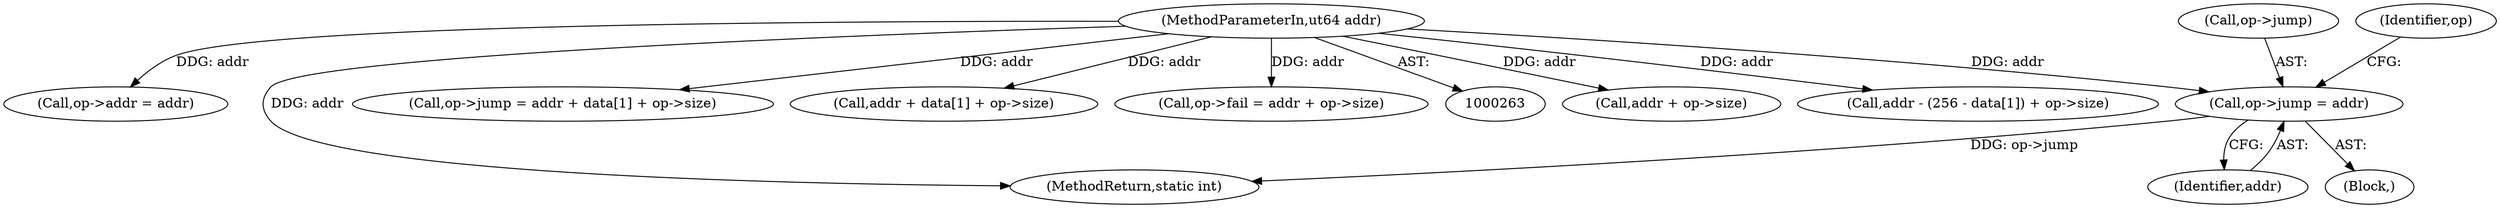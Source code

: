 digraph "0_radare2_bbb4af56003c1afdad67af0c4339267ca38b1017@pointer" {
"1001205" [label="(Call,op->jump = addr)"];
"1000266" [label="(MethodParameterIn,ut64 addr)"];
"1001205" [label="(Call,op->jump = addr)"];
"1000266" [label="(MethodParameterIn,ut64 addr)"];
"1001214" [label="(Call,addr + op->size)"];
"1001192" [label="(Call,addr - (256 - data[1]) + op->size)"];
"1001204" [label="(Block,)"];
"1001206" [label="(Call,op->jump)"];
"1000296" [label="(Call,op->addr = addr)"];
"1001729" [label="(MethodReturn,static int)"];
"1001212" [label="(Identifier,op)"];
"1001173" [label="(Call,op->jump = addr + data[1] + op->size)"];
"1001177" [label="(Call,addr + data[1] + op->size)"];
"1001210" [label="(Call,op->fail = addr + op->size)"];
"1001209" [label="(Identifier,addr)"];
"1001205" -> "1001204"  [label="AST: "];
"1001205" -> "1001209"  [label="CFG: "];
"1001206" -> "1001205"  [label="AST: "];
"1001209" -> "1001205"  [label="AST: "];
"1001212" -> "1001205"  [label="CFG: "];
"1001205" -> "1001729"  [label="DDG: op->jump"];
"1000266" -> "1001205"  [label="DDG: addr"];
"1000266" -> "1000263"  [label="AST: "];
"1000266" -> "1001729"  [label="DDG: addr"];
"1000266" -> "1000296"  [label="DDG: addr"];
"1000266" -> "1001173"  [label="DDG: addr"];
"1000266" -> "1001177"  [label="DDG: addr"];
"1000266" -> "1001192"  [label="DDG: addr"];
"1000266" -> "1001210"  [label="DDG: addr"];
"1000266" -> "1001214"  [label="DDG: addr"];
}
